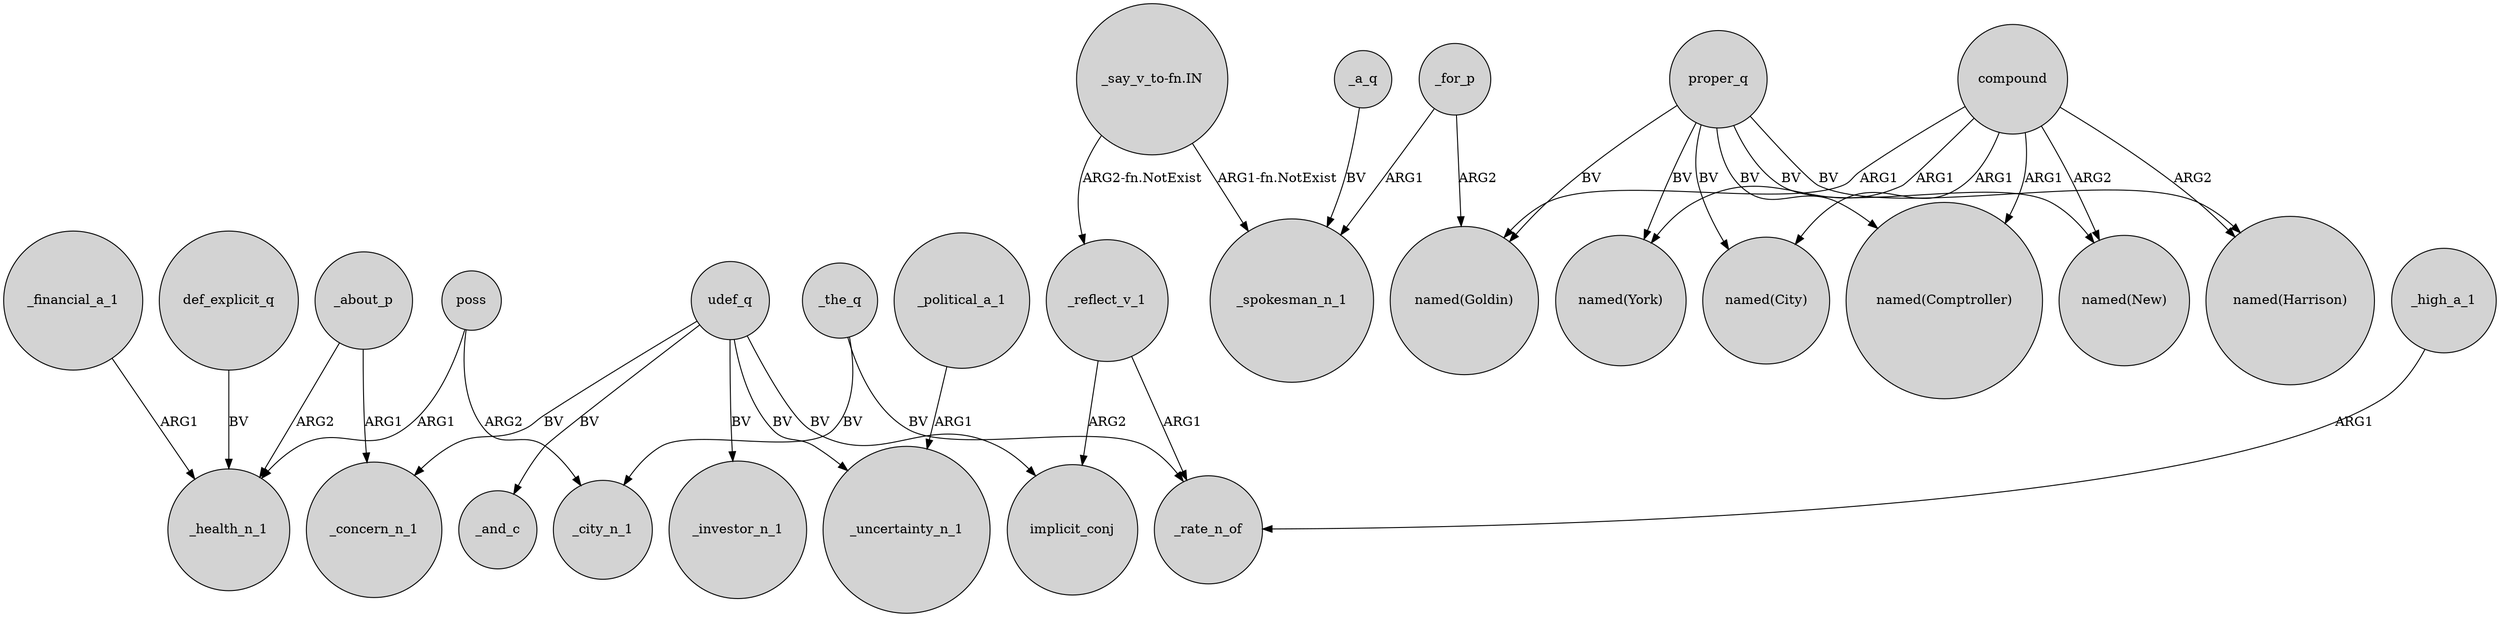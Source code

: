 digraph {
	node [shape=circle style=filled]
	def_explicit_q -> _health_n_1 [label=BV]
	_for_p -> _spokesman_n_1 [label=ARG1]
	compound -> "named(New)" [label=ARG2]
	compound -> "named(Harrison)" [label=ARG2]
	_about_p -> _concern_n_1 [label=ARG1]
	udef_q -> _investor_n_1 [label=BV]
	compound -> "named(Comptroller)" [label=ARG1]
	proper_q -> "named(New)" [label=BV]
	proper_q -> "named(Comptroller)" [label=BV]
	_for_p -> "named(Goldin)" [label=ARG2]
	_about_p -> _health_n_1 [label=ARG2]
	_reflect_v_1 -> implicit_conj [label=ARG2]
	udef_q -> _uncertainty_n_1 [label=BV]
	udef_q -> implicit_conj [label=BV]
	_the_q -> _rate_n_of [label=BV]
	"_say_v_to-fn.IN" -> _reflect_v_1 [label="ARG2-fn.NotExist"]
	compound -> "named(Goldin)" [label=ARG1]
	proper_q -> "named(Harrison)" [label=BV]
	compound -> "named(York)" [label=ARG1]
	_high_a_1 -> _rate_n_of [label=ARG1]
	udef_q -> _concern_n_1 [label=BV]
	proper_q -> "named(City)" [label=BV]
	_the_q -> _city_n_1 [label=BV]
	_reflect_v_1 -> _rate_n_of [label=ARG1]
	"_say_v_to-fn.IN" -> _spokesman_n_1 [label="ARG1-fn.NotExist"]
	proper_q -> "named(Goldin)" [label=BV]
	_a_q -> _spokesman_n_1 [label=BV]
	poss -> _city_n_1 [label=ARG2]
	_financial_a_1 -> _health_n_1 [label=ARG1]
	proper_q -> "named(York)" [label=BV]
	udef_q -> _and_c [label=BV]
	_political_a_1 -> _uncertainty_n_1 [label=ARG1]
	compound -> "named(City)" [label=ARG1]
	poss -> _health_n_1 [label=ARG1]
}
